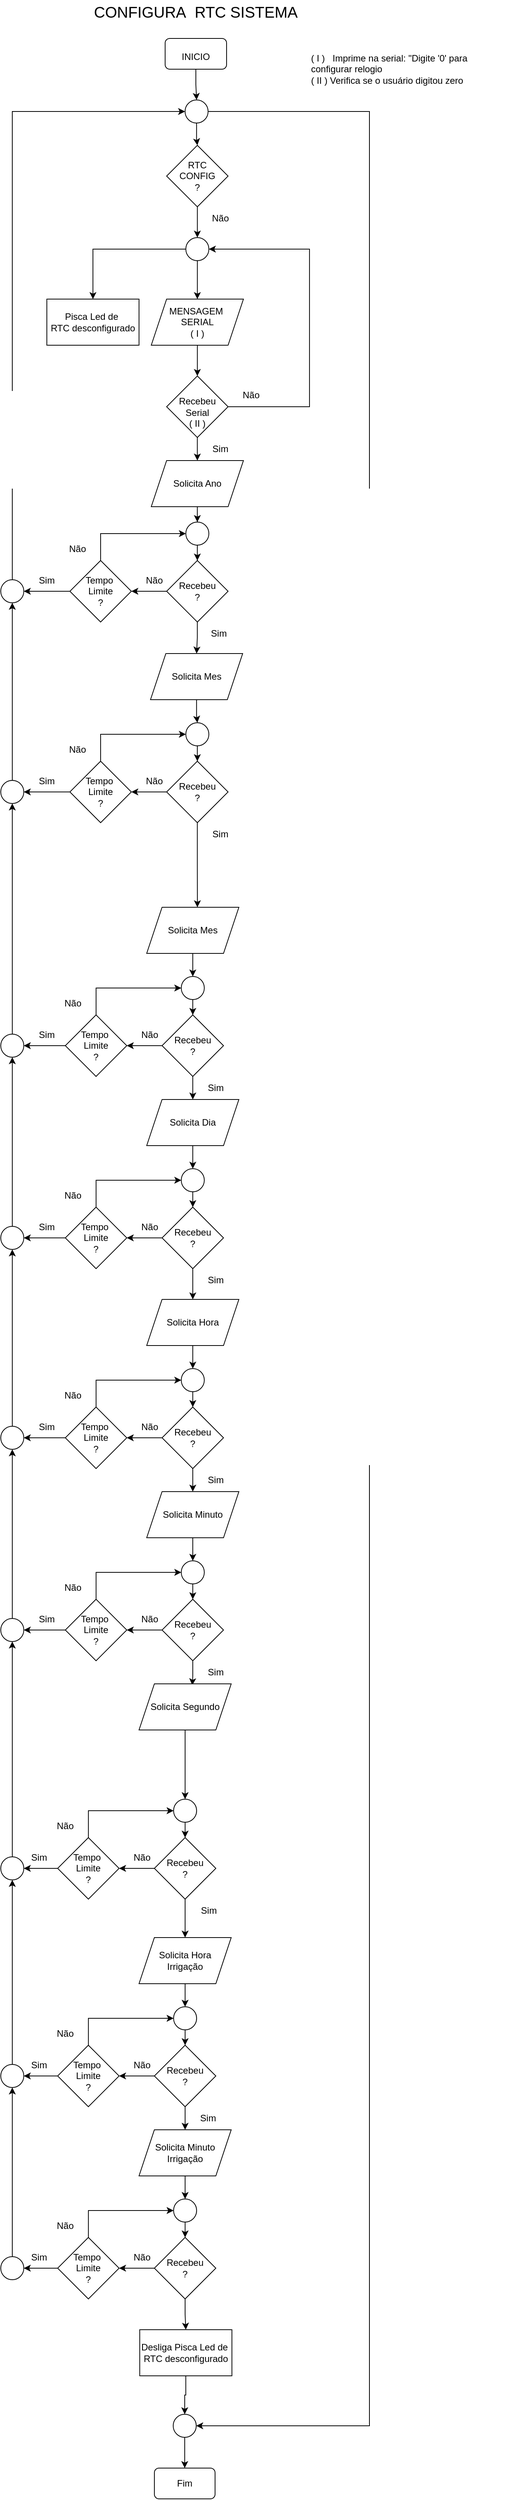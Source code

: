 <mxfile version="19.0.3" type="device"><diagram id="OBCOXWW2X3-fIJMjIaHr" name="Página-1"><mxGraphModel dx="2031" dy="1290" grid="1" gridSize="10" guides="1" tooltips="1" connect="1" arrows="1" fold="1" page="1" pageScale="1" pageWidth="827" pageHeight="1169" math="0" shadow="0"><root><mxCell id="0"/><mxCell id="1" parent="0"/><mxCell id="F-p6PdMD78UjuFBPCqK7-1" value="&lt;font style=&quot;font-size: 20px;&quot;&gt;CONFIGURA&amp;nbsp;&amp;nbsp;RTC SISTEMA&lt;/font&gt;" style="text;html=1;strokeColor=none;fillColor=none;align=center;verticalAlign=middle;whiteSpace=wrap;rounded=0;" vertex="1" parent="1"><mxGeometry x="266" y="30" width="296" height="30" as="geometry"/></mxCell><mxCell id="F-p6PdMD78UjuFBPCqK7-58" style="edgeStyle=orthogonalEdgeStyle;rounded=0;orthogonalLoop=1;jettySize=auto;html=1;entryX=0.5;entryY=0;entryDx=0;entryDy=0;fontSize=12;" edge="1" parent="1" source="F-p6PdMD78UjuFBPCqK7-2" target="F-p6PdMD78UjuFBPCqK7-57"><mxGeometry relative="1" as="geometry"/></mxCell><mxCell id="F-p6PdMD78UjuFBPCqK7-2" value="&lt;font style=&quot;font-size: 12px;&quot;&gt;INICIO&lt;/font&gt;" style="rounded=1;whiteSpace=wrap;html=1;fontSize=20;" vertex="1" parent="1"><mxGeometry x="374" y="80" width="80" height="40" as="geometry"/></mxCell><mxCell id="F-p6PdMD78UjuFBPCqK7-9" style="edgeStyle=orthogonalEdgeStyle;rounded=0;orthogonalLoop=1;jettySize=auto;html=1;entryX=0.5;entryY=0;entryDx=0;entryDy=0;fontSize=12;" edge="1" parent="1" source="F-p6PdMD78UjuFBPCqK7-3" target="F-p6PdMD78UjuFBPCqK7-8"><mxGeometry relative="1" as="geometry"/></mxCell><mxCell id="F-p6PdMD78UjuFBPCqK7-3" value="RTC&lt;br&gt;CONFIG&lt;br&gt;?" style="rhombus;whiteSpace=wrap;html=1;fontSize=12;" vertex="1" parent="1"><mxGeometry x="375.94" y="219" width="80" height="80" as="geometry"/></mxCell><mxCell id="F-p6PdMD78UjuFBPCqK7-13" style="edgeStyle=orthogonalEdgeStyle;rounded=0;orthogonalLoop=1;jettySize=auto;html=1;entryX=0.5;entryY=0;entryDx=0;entryDy=0;fontSize=12;" edge="1" parent="1" source="F-p6PdMD78UjuFBPCqK7-5" target="F-p6PdMD78UjuFBPCqK7-12"><mxGeometry relative="1" as="geometry"/></mxCell><mxCell id="F-p6PdMD78UjuFBPCqK7-5" value="MENSAGEM&amp;nbsp;&lt;br&gt;SERIAL&lt;br&gt;( I )" style="shape=parallelogram;perimeter=parallelogramPerimeter;whiteSpace=wrap;html=1;fixedSize=1;fontSize=12;" vertex="1" parent="1"><mxGeometry x="355.94" y="419" width="120" height="60" as="geometry"/></mxCell><mxCell id="F-p6PdMD78UjuFBPCqK7-7" value="Não" style="text;html=1;strokeColor=none;fillColor=none;align=center;verticalAlign=middle;whiteSpace=wrap;rounded=0;fontSize=12;" vertex="1" parent="1"><mxGeometry x="415.94" y="299" width="60" height="30" as="geometry"/></mxCell><mxCell id="F-p6PdMD78UjuFBPCqK7-10" style="edgeStyle=orthogonalEdgeStyle;rounded=0;orthogonalLoop=1;jettySize=auto;html=1;entryX=0.5;entryY=0;entryDx=0;entryDy=0;fontSize=12;" edge="1" parent="1" source="F-p6PdMD78UjuFBPCqK7-8" target="F-p6PdMD78UjuFBPCqK7-5"><mxGeometry relative="1" as="geometry"/></mxCell><mxCell id="F-p6PdMD78UjuFBPCqK7-214" style="edgeStyle=orthogonalEdgeStyle;rounded=0;orthogonalLoop=1;jettySize=auto;html=1;entryX=0.5;entryY=0;entryDx=0;entryDy=0;fontSize=12;" edge="1" parent="1" source="F-p6PdMD78UjuFBPCqK7-8" target="F-p6PdMD78UjuFBPCqK7-213"><mxGeometry relative="1" as="geometry"/></mxCell><mxCell id="F-p6PdMD78UjuFBPCqK7-8" value="" style="ellipse;whiteSpace=wrap;html=1;aspect=fixed;fontSize=12;" vertex="1" parent="1"><mxGeometry x="400.94" y="339" width="30" height="30" as="geometry"/></mxCell><mxCell id="F-p6PdMD78UjuFBPCqK7-11" value="( I )&amp;nbsp; &amp;nbsp;Imprime na serial: &quot;Digite '0' para configurar relogio&lt;br&gt;( II ) Verifica se o usuário digitou zero" style="text;html=1;strokeColor=none;fillColor=none;align=left;verticalAlign=middle;whiteSpace=wrap;rounded=0;fontSize=12;" vertex="1" parent="1"><mxGeometry x="562" y="80" width="260" height="80" as="geometry"/></mxCell><mxCell id="F-p6PdMD78UjuFBPCqK7-14" style="edgeStyle=orthogonalEdgeStyle;rounded=0;orthogonalLoop=1;jettySize=auto;html=1;entryX=1;entryY=0.5;entryDx=0;entryDy=0;fontSize=12;" edge="1" parent="1" source="F-p6PdMD78UjuFBPCqK7-12" target="F-p6PdMD78UjuFBPCqK7-8"><mxGeometry relative="1" as="geometry"><Array as="points"><mxPoint x="561.94" y="559"/><mxPoint x="561.94" y="354"/></Array></mxGeometry></mxCell><mxCell id="F-p6PdMD78UjuFBPCqK7-23" style="edgeStyle=orthogonalEdgeStyle;rounded=0;orthogonalLoop=1;jettySize=auto;html=1;entryX=0.5;entryY=0;entryDx=0;entryDy=0;fontSize=12;" edge="1" parent="1" source="F-p6PdMD78UjuFBPCqK7-12" target="F-p6PdMD78UjuFBPCqK7-16"><mxGeometry relative="1" as="geometry"/></mxCell><mxCell id="F-p6PdMD78UjuFBPCqK7-12" value="&lt;br&gt;Recebeu&lt;br&gt;Serial&lt;br&gt;( II )" style="rhombus;whiteSpace=wrap;html=1;fontSize=12;" vertex="1" parent="1"><mxGeometry x="375.94" y="519" width="80" height="80" as="geometry"/></mxCell><mxCell id="F-p6PdMD78UjuFBPCqK7-15" value="Não" style="text;html=1;strokeColor=none;fillColor=none;align=center;verticalAlign=middle;whiteSpace=wrap;rounded=0;fontSize=12;" vertex="1" parent="1"><mxGeometry x="455.94" y="529" width="60" height="30" as="geometry"/></mxCell><mxCell id="F-p6PdMD78UjuFBPCqK7-19" style="edgeStyle=orthogonalEdgeStyle;rounded=0;orthogonalLoop=1;jettySize=auto;html=1;entryX=0.5;entryY=0;entryDx=0;entryDy=0;fontSize=12;" edge="1" parent="1" source="F-p6PdMD78UjuFBPCqK7-16" target="F-p6PdMD78UjuFBPCqK7-18"><mxGeometry relative="1" as="geometry"/></mxCell><mxCell id="F-p6PdMD78UjuFBPCqK7-16" value="Solicita Ano" style="shape=parallelogram;perimeter=parallelogramPerimeter;whiteSpace=wrap;html=1;fixedSize=1;fontSize=12;" vertex="1" parent="1"><mxGeometry x="355.94" y="629" width="120" height="60" as="geometry"/></mxCell><mxCell id="F-p6PdMD78UjuFBPCqK7-61" style="edgeStyle=orthogonalEdgeStyle;rounded=0;orthogonalLoop=1;jettySize=auto;html=1;entryX=1;entryY=0.5;entryDx=0;entryDy=0;fontSize=12;" edge="1" parent="1" source="F-p6PdMD78UjuFBPCqK7-17" target="F-p6PdMD78UjuFBPCqK7-53"><mxGeometry relative="1" as="geometry"/></mxCell><mxCell id="F-p6PdMD78UjuFBPCqK7-67" style="edgeStyle=orthogonalEdgeStyle;rounded=0;orthogonalLoop=1;jettySize=auto;html=1;entryX=0.5;entryY=0;entryDx=0;entryDy=0;fontSize=12;" edge="1" parent="1" source="F-p6PdMD78UjuFBPCqK7-17" target="F-p6PdMD78UjuFBPCqK7-66"><mxGeometry relative="1" as="geometry"/></mxCell><mxCell id="F-p6PdMD78UjuFBPCqK7-17" value="Recebeu&lt;br&gt;?" style="rhombus;whiteSpace=wrap;html=1;fontSize=12;" vertex="1" parent="1"><mxGeometry x="375.94" y="759" width="80" height="80" as="geometry"/></mxCell><mxCell id="F-p6PdMD78UjuFBPCqK7-20" style="edgeStyle=orthogonalEdgeStyle;rounded=0;orthogonalLoop=1;jettySize=auto;html=1;entryX=0.5;entryY=0;entryDx=0;entryDy=0;fontSize=12;" edge="1" parent="1" source="F-p6PdMD78UjuFBPCqK7-18" target="F-p6PdMD78UjuFBPCqK7-17"><mxGeometry relative="1" as="geometry"/></mxCell><mxCell id="F-p6PdMD78UjuFBPCqK7-18" value="" style="ellipse;whiteSpace=wrap;html=1;aspect=fixed;fontSize=12;" vertex="1" parent="1"><mxGeometry x="400.94" y="709" width="30" height="30" as="geometry"/></mxCell><mxCell id="F-p6PdMD78UjuFBPCqK7-24" value="Sim" style="text;html=1;strokeColor=none;fillColor=none;align=center;verticalAlign=middle;whiteSpace=wrap;rounded=0;fontSize=12;" vertex="1" parent="1"><mxGeometry x="415.94" y="599" width="60" height="30" as="geometry"/></mxCell><mxCell id="F-p6PdMD78UjuFBPCqK7-64" style="edgeStyle=orthogonalEdgeStyle;rounded=0;orthogonalLoop=1;jettySize=auto;html=1;entryX=0;entryY=0.5;entryDx=0;entryDy=0;fontSize=12;" edge="1" parent="1" source="F-p6PdMD78UjuFBPCqK7-53" target="F-p6PdMD78UjuFBPCqK7-18"><mxGeometry relative="1" as="geometry"><Array as="points"><mxPoint x="290" y="724"/></Array></mxGeometry></mxCell><mxCell id="F-p6PdMD78UjuFBPCqK7-81" style="edgeStyle=orthogonalEdgeStyle;rounded=0;orthogonalLoop=1;jettySize=auto;html=1;entryX=1;entryY=0.5;entryDx=0;entryDy=0;fontSize=12;" edge="1" parent="1" source="F-p6PdMD78UjuFBPCqK7-53" target="F-p6PdMD78UjuFBPCqK7-79"><mxGeometry relative="1" as="geometry"/></mxCell><mxCell id="F-p6PdMD78UjuFBPCqK7-53" value="Tempo&amp;nbsp;&lt;br&gt;Limite&lt;br&gt;?" style="rhombus;whiteSpace=wrap;html=1;fontSize=12;" vertex="1" parent="1"><mxGeometry x="250" y="759" width="80" height="80" as="geometry"/></mxCell><mxCell id="F-p6PdMD78UjuFBPCqK7-55" value="Não" style="text;html=1;strokeColor=none;fillColor=none;align=center;verticalAlign=middle;whiteSpace=wrap;rounded=0;fontSize=12;" vertex="1" parent="1"><mxGeometry x="330" y="770" width="60" height="30" as="geometry"/></mxCell><mxCell id="F-p6PdMD78UjuFBPCqK7-59" style="edgeStyle=orthogonalEdgeStyle;rounded=0;orthogonalLoop=1;jettySize=auto;html=1;entryX=0.5;entryY=0;entryDx=0;entryDy=0;fontSize=12;" edge="1" parent="1" source="F-p6PdMD78UjuFBPCqK7-57" target="F-p6PdMD78UjuFBPCqK7-3"><mxGeometry relative="1" as="geometry"/></mxCell><mxCell id="F-p6PdMD78UjuFBPCqK7-212" style="edgeStyle=orthogonalEdgeStyle;rounded=0;orthogonalLoop=1;jettySize=auto;html=1;entryX=1;entryY=0.5;entryDx=0;entryDy=0;fontSize=12;" edge="1" parent="1" source="F-p6PdMD78UjuFBPCqK7-57" target="F-p6PdMD78UjuFBPCqK7-207"><mxGeometry relative="1" as="geometry"><Array as="points"><mxPoint x="640" y="175"/><mxPoint x="640" y="3185"/></Array></mxGeometry></mxCell><mxCell id="F-p6PdMD78UjuFBPCqK7-57" value="" style="ellipse;whiteSpace=wrap;html=1;aspect=fixed;fontSize=12;" vertex="1" parent="1"><mxGeometry x="399.94" y="160" width="30" height="30" as="geometry"/></mxCell><mxCell id="F-p6PdMD78UjuFBPCqK7-63" value="Sim" style="text;html=1;strokeColor=none;fillColor=none;align=center;verticalAlign=middle;whiteSpace=wrap;rounded=0;fontSize=12;" vertex="1" parent="1"><mxGeometry x="190" y="770" width="60" height="30" as="geometry"/></mxCell><mxCell id="F-p6PdMD78UjuFBPCqK7-65" value="Não" style="text;html=1;strokeColor=none;fillColor=none;align=center;verticalAlign=middle;whiteSpace=wrap;rounded=0;fontSize=12;" vertex="1" parent="1"><mxGeometry x="230" y="729" width="60" height="30" as="geometry"/></mxCell><mxCell id="F-p6PdMD78UjuFBPCqK7-77" style="edgeStyle=orthogonalEdgeStyle;rounded=0;orthogonalLoop=1;jettySize=auto;html=1;entryX=0.5;entryY=0;entryDx=0;entryDy=0;fontSize=12;" edge="1" parent="1" source="F-p6PdMD78UjuFBPCqK7-66" target="F-p6PdMD78UjuFBPCqK7-71"><mxGeometry relative="1" as="geometry"/></mxCell><mxCell id="F-p6PdMD78UjuFBPCqK7-66" value="Solicita Mes" style="shape=parallelogram;perimeter=parallelogramPerimeter;whiteSpace=wrap;html=1;fixedSize=1;fontSize=12;" vertex="1" parent="1"><mxGeometry x="354.94" y="880" width="120" height="60" as="geometry"/></mxCell><mxCell id="F-p6PdMD78UjuFBPCqK7-68" style="edgeStyle=orthogonalEdgeStyle;rounded=0;orthogonalLoop=1;jettySize=auto;html=1;entryX=1;entryY=0.5;entryDx=0;entryDy=0;fontSize=12;" edge="1" parent="1" source="F-p6PdMD78UjuFBPCqK7-69" target="F-p6PdMD78UjuFBPCqK7-73"><mxGeometry relative="1" as="geometry"/></mxCell><mxCell id="F-p6PdMD78UjuFBPCqK7-89" style="edgeStyle=orthogonalEdgeStyle;rounded=0;orthogonalLoop=1;jettySize=auto;html=1;entryX=0.55;entryY=0;entryDx=0;entryDy=0;entryPerimeter=0;fontSize=12;" edge="1" parent="1" source="F-p6PdMD78UjuFBPCqK7-69" target="F-p6PdMD78UjuFBPCqK7-88"><mxGeometry relative="1" as="geometry"/></mxCell><mxCell id="F-p6PdMD78UjuFBPCqK7-69" value="Recebeu&lt;br&gt;?" style="rhombus;whiteSpace=wrap;html=1;fontSize=12;" vertex="1" parent="1"><mxGeometry x="375.94" y="1020" width="80" height="80" as="geometry"/></mxCell><mxCell id="F-p6PdMD78UjuFBPCqK7-70" style="edgeStyle=orthogonalEdgeStyle;rounded=0;orthogonalLoop=1;jettySize=auto;html=1;entryX=0.5;entryY=0;entryDx=0;entryDy=0;fontSize=12;" edge="1" parent="1" source="F-p6PdMD78UjuFBPCqK7-71" target="F-p6PdMD78UjuFBPCqK7-69"><mxGeometry relative="1" as="geometry"/></mxCell><mxCell id="F-p6PdMD78UjuFBPCqK7-71" value="" style="ellipse;whiteSpace=wrap;html=1;aspect=fixed;fontSize=12;" vertex="1" parent="1"><mxGeometry x="400.94" y="970" width="30" height="30" as="geometry"/></mxCell><mxCell id="F-p6PdMD78UjuFBPCqK7-72" style="edgeStyle=orthogonalEdgeStyle;rounded=0;orthogonalLoop=1;jettySize=auto;html=1;entryX=0;entryY=0.5;entryDx=0;entryDy=0;fontSize=12;" edge="1" parent="1" source="F-p6PdMD78UjuFBPCqK7-73" target="F-p6PdMD78UjuFBPCqK7-71"><mxGeometry relative="1" as="geometry"><Array as="points"><mxPoint x="290" y="985"/></Array></mxGeometry></mxCell><mxCell id="F-p6PdMD78UjuFBPCqK7-104" style="edgeStyle=orthogonalEdgeStyle;rounded=0;orthogonalLoop=1;jettySize=auto;html=1;entryX=1;entryY=0.5;entryDx=0;entryDy=0;fontSize=12;" edge="1" parent="1" source="F-p6PdMD78UjuFBPCqK7-73" target="F-p6PdMD78UjuFBPCqK7-102"><mxGeometry relative="1" as="geometry"/></mxCell><mxCell id="F-p6PdMD78UjuFBPCqK7-73" value="Tempo&amp;nbsp;&lt;br&gt;Limite&lt;br&gt;?" style="rhombus;whiteSpace=wrap;html=1;fontSize=12;" vertex="1" parent="1"><mxGeometry x="250" y="1020" width="80" height="80" as="geometry"/></mxCell><mxCell id="F-p6PdMD78UjuFBPCqK7-74" value="Não" style="text;html=1;strokeColor=none;fillColor=none;align=center;verticalAlign=middle;whiteSpace=wrap;rounded=0;fontSize=12;" vertex="1" parent="1"><mxGeometry x="330" y="1031" width="60" height="30" as="geometry"/></mxCell><mxCell id="F-p6PdMD78UjuFBPCqK7-75" value="Sim" style="text;html=1;strokeColor=none;fillColor=none;align=center;verticalAlign=middle;whiteSpace=wrap;rounded=0;fontSize=12;" vertex="1" parent="1"><mxGeometry x="190" y="1031" width="60" height="30" as="geometry"/></mxCell><mxCell id="F-p6PdMD78UjuFBPCqK7-76" value="Não" style="text;html=1;strokeColor=none;fillColor=none;align=center;verticalAlign=middle;whiteSpace=wrap;rounded=0;fontSize=12;" vertex="1" parent="1"><mxGeometry x="230" y="990" width="60" height="30" as="geometry"/></mxCell><mxCell id="F-p6PdMD78UjuFBPCqK7-78" value="Sim" style="text;html=1;strokeColor=none;fillColor=none;align=center;verticalAlign=middle;whiteSpace=wrap;rounded=0;fontSize=12;" vertex="1" parent="1"><mxGeometry x="414" y="839" width="60" height="30" as="geometry"/></mxCell><mxCell id="F-p6PdMD78UjuFBPCqK7-84" style="edgeStyle=orthogonalEdgeStyle;rounded=0;orthogonalLoop=1;jettySize=auto;html=1;entryX=0;entryY=0.5;entryDx=0;entryDy=0;fontSize=12;" edge="1" parent="1" source="F-p6PdMD78UjuFBPCqK7-79" target="F-p6PdMD78UjuFBPCqK7-57"><mxGeometry relative="1" as="geometry"><Array as="points"><mxPoint x="175" y="175"/></Array></mxGeometry></mxCell><mxCell id="F-p6PdMD78UjuFBPCqK7-79" value="" style="ellipse;whiteSpace=wrap;html=1;aspect=fixed;fontSize=12;" vertex="1" parent="1"><mxGeometry x="160" y="784" width="30" height="30" as="geometry"/></mxCell><mxCell id="F-p6PdMD78UjuFBPCqK7-101" style="edgeStyle=orthogonalEdgeStyle;rounded=0;orthogonalLoop=1;jettySize=auto;html=1;entryX=0.5;entryY=0;entryDx=0;entryDy=0;fontSize=12;" edge="1" parent="1" source="F-p6PdMD78UjuFBPCqK7-88" target="F-p6PdMD78UjuFBPCqK7-94"><mxGeometry relative="1" as="geometry"/></mxCell><mxCell id="F-p6PdMD78UjuFBPCqK7-88" value="Solicita Mes" style="shape=parallelogram;perimeter=parallelogramPerimeter;whiteSpace=wrap;html=1;fixedSize=1;fontSize=12;" vertex="1" parent="1"><mxGeometry x="350" y="1210" width="120" height="60" as="geometry"/></mxCell><mxCell id="F-p6PdMD78UjuFBPCqK7-90" value="Sim" style="text;html=1;strokeColor=none;fillColor=none;align=center;verticalAlign=middle;whiteSpace=wrap;rounded=0;fontSize=12;" vertex="1" parent="1"><mxGeometry x="415.94" y="1100" width="60" height="30" as="geometry"/></mxCell><mxCell id="F-p6PdMD78UjuFBPCqK7-91" style="edgeStyle=orthogonalEdgeStyle;rounded=0;orthogonalLoop=1;jettySize=auto;html=1;entryX=1;entryY=0.5;entryDx=0;entryDy=0;fontSize=12;" edge="1" parent="1" source="F-p6PdMD78UjuFBPCqK7-92" target="F-p6PdMD78UjuFBPCqK7-96"><mxGeometry relative="1" as="geometry"/></mxCell><mxCell id="F-p6PdMD78UjuFBPCqK7-123" style="edgeStyle=orthogonalEdgeStyle;rounded=0;orthogonalLoop=1;jettySize=auto;html=1;entryX=0.5;entryY=0;entryDx=0;entryDy=0;fontSize=12;" edge="1" parent="1" source="F-p6PdMD78UjuFBPCqK7-92" target="F-p6PdMD78UjuFBPCqK7-109"><mxGeometry relative="1" as="geometry"/></mxCell><mxCell id="F-p6PdMD78UjuFBPCqK7-92" value="Recebeu&lt;br&gt;?" style="rhombus;whiteSpace=wrap;html=1;fontSize=12;" vertex="1" parent="1"><mxGeometry x="370" y="1350" width="80" height="80" as="geometry"/></mxCell><mxCell id="F-p6PdMD78UjuFBPCqK7-93" style="edgeStyle=orthogonalEdgeStyle;rounded=0;orthogonalLoop=1;jettySize=auto;html=1;entryX=0.5;entryY=0;entryDx=0;entryDy=0;fontSize=12;" edge="1" parent="1" source="F-p6PdMD78UjuFBPCqK7-94" target="F-p6PdMD78UjuFBPCqK7-92"><mxGeometry relative="1" as="geometry"/></mxCell><mxCell id="F-p6PdMD78UjuFBPCqK7-94" value="" style="ellipse;whiteSpace=wrap;html=1;aspect=fixed;fontSize=12;" vertex="1" parent="1"><mxGeometry x="395" y="1300" width="30" height="30" as="geometry"/></mxCell><mxCell id="F-p6PdMD78UjuFBPCqK7-95" style="edgeStyle=orthogonalEdgeStyle;rounded=0;orthogonalLoop=1;jettySize=auto;html=1;entryX=0;entryY=0.5;entryDx=0;entryDy=0;fontSize=12;" edge="1" parent="1" source="F-p6PdMD78UjuFBPCqK7-96" target="F-p6PdMD78UjuFBPCqK7-94"><mxGeometry relative="1" as="geometry"><Array as="points"><mxPoint x="284.06" y="1315"/></Array></mxGeometry></mxCell><mxCell id="F-p6PdMD78UjuFBPCqK7-106" style="edgeStyle=orthogonalEdgeStyle;rounded=0;orthogonalLoop=1;jettySize=auto;html=1;entryX=1;entryY=0.5;entryDx=0;entryDy=0;fontSize=12;" edge="1" parent="1" source="F-p6PdMD78UjuFBPCqK7-96" target="F-p6PdMD78UjuFBPCqK7-105"><mxGeometry relative="1" as="geometry"/></mxCell><mxCell id="F-p6PdMD78UjuFBPCqK7-96" value="Tempo&amp;nbsp;&lt;br&gt;Limite&lt;br&gt;?" style="rhombus;whiteSpace=wrap;html=1;fontSize=12;" vertex="1" parent="1"><mxGeometry x="244.06" y="1350" width="80" height="80" as="geometry"/></mxCell><mxCell id="F-p6PdMD78UjuFBPCqK7-97" value="Não" style="text;html=1;strokeColor=none;fillColor=none;align=center;verticalAlign=middle;whiteSpace=wrap;rounded=0;fontSize=12;" vertex="1" parent="1"><mxGeometry x="324.06" y="1361" width="60" height="30" as="geometry"/></mxCell><mxCell id="F-p6PdMD78UjuFBPCqK7-98" value="Sim" style="text;html=1;strokeColor=none;fillColor=none;align=center;verticalAlign=middle;whiteSpace=wrap;rounded=0;fontSize=12;" vertex="1" parent="1"><mxGeometry x="190" y="1361" width="60" height="30" as="geometry"/></mxCell><mxCell id="F-p6PdMD78UjuFBPCqK7-99" value="Não" style="text;html=1;strokeColor=none;fillColor=none;align=center;verticalAlign=middle;whiteSpace=wrap;rounded=0;fontSize=12;" vertex="1" parent="1"><mxGeometry x="224.06" y="1320" width="60" height="30" as="geometry"/></mxCell><mxCell id="F-p6PdMD78UjuFBPCqK7-100" value="Sim" style="text;html=1;strokeColor=none;fillColor=none;align=center;verticalAlign=middle;whiteSpace=wrap;rounded=0;fontSize=12;" vertex="1" parent="1"><mxGeometry x="410" y="1430" width="60" height="30" as="geometry"/></mxCell><mxCell id="F-p6PdMD78UjuFBPCqK7-103" style="edgeStyle=orthogonalEdgeStyle;rounded=0;orthogonalLoop=1;jettySize=auto;html=1;entryX=0.5;entryY=1;entryDx=0;entryDy=0;fontSize=12;" edge="1" parent="1" source="F-p6PdMD78UjuFBPCqK7-102" target="F-p6PdMD78UjuFBPCqK7-79"><mxGeometry relative="1" as="geometry"/></mxCell><mxCell id="F-p6PdMD78UjuFBPCqK7-102" value="" style="ellipse;whiteSpace=wrap;html=1;aspect=fixed;fontSize=12;" vertex="1" parent="1"><mxGeometry x="160" y="1045" width="30" height="30" as="geometry"/></mxCell><mxCell id="F-p6PdMD78UjuFBPCqK7-107" style="edgeStyle=orthogonalEdgeStyle;rounded=0;orthogonalLoop=1;jettySize=auto;html=1;entryX=0.5;entryY=1;entryDx=0;entryDy=0;fontSize=12;" edge="1" parent="1" source="F-p6PdMD78UjuFBPCqK7-105" target="F-p6PdMD78UjuFBPCqK7-102"><mxGeometry relative="1" as="geometry"/></mxCell><mxCell id="F-p6PdMD78UjuFBPCqK7-105" value="" style="ellipse;whiteSpace=wrap;html=1;aspect=fixed;fontSize=12;" vertex="1" parent="1"><mxGeometry x="160" y="1375" width="30" height="30" as="geometry"/></mxCell><mxCell id="F-p6PdMD78UjuFBPCqK7-108" style="edgeStyle=orthogonalEdgeStyle;rounded=0;orthogonalLoop=1;jettySize=auto;html=1;entryX=0.5;entryY=0;entryDx=0;entryDy=0;fontSize=12;" edge="1" parent="1" source="F-p6PdMD78UjuFBPCqK7-109" target="F-p6PdMD78UjuFBPCqK7-113"><mxGeometry relative="1" as="geometry"/></mxCell><mxCell id="F-p6PdMD78UjuFBPCqK7-109" value="Solicita Dia" style="shape=parallelogram;perimeter=parallelogramPerimeter;whiteSpace=wrap;html=1;fixedSize=1;fontSize=12;" vertex="1" parent="1"><mxGeometry x="350" y="1460" width="120" height="60" as="geometry"/></mxCell><mxCell id="F-p6PdMD78UjuFBPCqK7-110" style="edgeStyle=orthogonalEdgeStyle;rounded=0;orthogonalLoop=1;jettySize=auto;html=1;entryX=1;entryY=0.5;entryDx=0;entryDy=0;fontSize=12;" edge="1" parent="1" source="F-p6PdMD78UjuFBPCqK7-111" target="F-p6PdMD78UjuFBPCqK7-116"><mxGeometry relative="1" as="geometry"/></mxCell><mxCell id="F-p6PdMD78UjuFBPCqK7-139" style="edgeStyle=orthogonalEdgeStyle;rounded=0;orthogonalLoop=1;jettySize=auto;html=1;entryX=0.5;entryY=0;entryDx=0;entryDy=0;fontSize=12;" edge="1" parent="1" source="F-p6PdMD78UjuFBPCqK7-111" target="F-p6PdMD78UjuFBPCqK7-126"><mxGeometry relative="1" as="geometry"/></mxCell><mxCell id="F-p6PdMD78UjuFBPCqK7-111" value="Recebeu&lt;br&gt;?" style="rhombus;whiteSpace=wrap;html=1;fontSize=12;" vertex="1" parent="1"><mxGeometry x="370" y="1600" width="80" height="80" as="geometry"/></mxCell><mxCell id="F-p6PdMD78UjuFBPCqK7-112" style="edgeStyle=orthogonalEdgeStyle;rounded=0;orthogonalLoop=1;jettySize=auto;html=1;entryX=0.5;entryY=0;entryDx=0;entryDy=0;fontSize=12;" edge="1" parent="1" source="F-p6PdMD78UjuFBPCqK7-113" target="F-p6PdMD78UjuFBPCqK7-111"><mxGeometry relative="1" as="geometry"/></mxCell><mxCell id="F-p6PdMD78UjuFBPCqK7-113" value="" style="ellipse;whiteSpace=wrap;html=1;aspect=fixed;fontSize=12;" vertex="1" parent="1"><mxGeometry x="395" y="1550" width="30" height="30" as="geometry"/></mxCell><mxCell id="F-p6PdMD78UjuFBPCqK7-114" style="edgeStyle=orthogonalEdgeStyle;rounded=0;orthogonalLoop=1;jettySize=auto;html=1;entryX=0;entryY=0.5;entryDx=0;entryDy=0;fontSize=12;" edge="1" parent="1" source="F-p6PdMD78UjuFBPCqK7-116" target="F-p6PdMD78UjuFBPCqK7-113"><mxGeometry relative="1" as="geometry"><Array as="points"><mxPoint x="284.06" y="1565"/></Array></mxGeometry></mxCell><mxCell id="F-p6PdMD78UjuFBPCqK7-115" style="edgeStyle=orthogonalEdgeStyle;rounded=0;orthogonalLoop=1;jettySize=auto;html=1;entryX=1;entryY=0.5;entryDx=0;entryDy=0;fontSize=12;" edge="1" parent="1" source="F-p6PdMD78UjuFBPCqK7-116" target="F-p6PdMD78UjuFBPCqK7-121"><mxGeometry relative="1" as="geometry"/></mxCell><mxCell id="F-p6PdMD78UjuFBPCqK7-116" value="Tempo&amp;nbsp;&lt;br&gt;Limite&lt;br&gt;?" style="rhombus;whiteSpace=wrap;html=1;fontSize=12;" vertex="1" parent="1"><mxGeometry x="244.06" y="1600" width="80" height="80" as="geometry"/></mxCell><mxCell id="F-p6PdMD78UjuFBPCqK7-117" value="Não" style="text;html=1;strokeColor=none;fillColor=none;align=center;verticalAlign=middle;whiteSpace=wrap;rounded=0;fontSize=12;" vertex="1" parent="1"><mxGeometry x="324.06" y="1611" width="60" height="30" as="geometry"/></mxCell><mxCell id="F-p6PdMD78UjuFBPCqK7-118" value="Sim" style="text;html=1;strokeColor=none;fillColor=none;align=center;verticalAlign=middle;whiteSpace=wrap;rounded=0;fontSize=12;" vertex="1" parent="1"><mxGeometry x="190" y="1611" width="60" height="30" as="geometry"/></mxCell><mxCell id="F-p6PdMD78UjuFBPCqK7-119" value="Não" style="text;html=1;strokeColor=none;fillColor=none;align=center;verticalAlign=middle;whiteSpace=wrap;rounded=0;fontSize=12;" vertex="1" parent="1"><mxGeometry x="224.06" y="1570" width="60" height="30" as="geometry"/></mxCell><mxCell id="F-p6PdMD78UjuFBPCqK7-120" value="Sim" style="text;html=1;strokeColor=none;fillColor=none;align=center;verticalAlign=middle;whiteSpace=wrap;rounded=0;fontSize=12;" vertex="1" parent="1"><mxGeometry x="410" y="1680" width="60" height="30" as="geometry"/></mxCell><mxCell id="F-p6PdMD78UjuFBPCqK7-124" style="edgeStyle=orthogonalEdgeStyle;rounded=0;orthogonalLoop=1;jettySize=auto;html=1;fontSize=12;" edge="1" parent="1" source="F-p6PdMD78UjuFBPCqK7-121" target="F-p6PdMD78UjuFBPCqK7-105"><mxGeometry relative="1" as="geometry"/></mxCell><mxCell id="F-p6PdMD78UjuFBPCqK7-121" value="" style="ellipse;whiteSpace=wrap;html=1;aspect=fixed;fontSize=12;" vertex="1" parent="1"><mxGeometry x="160" y="1625" width="30" height="30" as="geometry"/></mxCell><mxCell id="F-p6PdMD78UjuFBPCqK7-125" style="edgeStyle=orthogonalEdgeStyle;rounded=0;orthogonalLoop=1;jettySize=auto;html=1;entryX=0.5;entryY=0;entryDx=0;entryDy=0;fontSize=12;" edge="1" parent="1" source="F-p6PdMD78UjuFBPCqK7-126" target="F-p6PdMD78UjuFBPCqK7-130"><mxGeometry relative="1" as="geometry"/></mxCell><mxCell id="F-p6PdMD78UjuFBPCqK7-126" value="Solicita Hora" style="shape=parallelogram;perimeter=parallelogramPerimeter;whiteSpace=wrap;html=1;fixedSize=1;fontSize=12;" vertex="1" parent="1"><mxGeometry x="350" y="1720" width="120" height="60" as="geometry"/></mxCell><mxCell id="F-p6PdMD78UjuFBPCqK7-127" style="edgeStyle=orthogonalEdgeStyle;rounded=0;orthogonalLoop=1;jettySize=auto;html=1;entryX=1;entryY=0.5;entryDx=0;entryDy=0;fontSize=12;" edge="1" parent="1" source="F-p6PdMD78UjuFBPCqK7-128" target="F-p6PdMD78UjuFBPCqK7-133"><mxGeometry relative="1" as="geometry"/></mxCell><mxCell id="F-p6PdMD78UjuFBPCqK7-156" style="edgeStyle=orthogonalEdgeStyle;rounded=0;orthogonalLoop=1;jettySize=auto;html=1;entryX=0.5;entryY=0;entryDx=0;entryDy=0;fontSize=12;" edge="1" parent="1" source="F-p6PdMD78UjuFBPCqK7-128" target="F-p6PdMD78UjuFBPCqK7-142"><mxGeometry relative="1" as="geometry"/></mxCell><mxCell id="F-p6PdMD78UjuFBPCqK7-128" value="Recebeu&lt;br&gt;?" style="rhombus;whiteSpace=wrap;html=1;fontSize=12;" vertex="1" parent="1"><mxGeometry x="370" y="1860" width="80" height="80" as="geometry"/></mxCell><mxCell id="F-p6PdMD78UjuFBPCqK7-129" style="edgeStyle=orthogonalEdgeStyle;rounded=0;orthogonalLoop=1;jettySize=auto;html=1;entryX=0.5;entryY=0;entryDx=0;entryDy=0;fontSize=12;" edge="1" parent="1" source="F-p6PdMD78UjuFBPCqK7-130" target="F-p6PdMD78UjuFBPCqK7-128"><mxGeometry relative="1" as="geometry"/></mxCell><mxCell id="F-p6PdMD78UjuFBPCqK7-130" value="" style="ellipse;whiteSpace=wrap;html=1;aspect=fixed;fontSize=12;" vertex="1" parent="1"><mxGeometry x="395" y="1810" width="30" height="30" as="geometry"/></mxCell><mxCell id="F-p6PdMD78UjuFBPCqK7-131" style="edgeStyle=orthogonalEdgeStyle;rounded=0;orthogonalLoop=1;jettySize=auto;html=1;entryX=0;entryY=0.5;entryDx=0;entryDy=0;fontSize=12;" edge="1" parent="1" source="F-p6PdMD78UjuFBPCqK7-133" target="F-p6PdMD78UjuFBPCqK7-130"><mxGeometry relative="1" as="geometry"><Array as="points"><mxPoint x="284.06" y="1825"/></Array></mxGeometry></mxCell><mxCell id="F-p6PdMD78UjuFBPCqK7-132" style="edgeStyle=orthogonalEdgeStyle;rounded=0;orthogonalLoop=1;jettySize=auto;html=1;entryX=1;entryY=0.5;entryDx=0;entryDy=0;fontSize=12;" edge="1" parent="1" source="F-p6PdMD78UjuFBPCqK7-133" target="F-p6PdMD78UjuFBPCqK7-138"><mxGeometry relative="1" as="geometry"/></mxCell><mxCell id="F-p6PdMD78UjuFBPCqK7-133" value="Tempo&amp;nbsp;&lt;br&gt;Limite&lt;br&gt;?" style="rhombus;whiteSpace=wrap;html=1;fontSize=12;" vertex="1" parent="1"><mxGeometry x="244.06" y="1860" width="80" height="80" as="geometry"/></mxCell><mxCell id="F-p6PdMD78UjuFBPCqK7-134" value="Não" style="text;html=1;strokeColor=none;fillColor=none;align=center;verticalAlign=middle;whiteSpace=wrap;rounded=0;fontSize=12;" vertex="1" parent="1"><mxGeometry x="324.06" y="1871" width="60" height="30" as="geometry"/></mxCell><mxCell id="F-p6PdMD78UjuFBPCqK7-135" value="Sim" style="text;html=1;strokeColor=none;fillColor=none;align=center;verticalAlign=middle;whiteSpace=wrap;rounded=0;fontSize=12;" vertex="1" parent="1"><mxGeometry x="190" y="1871" width="60" height="30" as="geometry"/></mxCell><mxCell id="F-p6PdMD78UjuFBPCqK7-136" value="Não" style="text;html=1;strokeColor=none;fillColor=none;align=center;verticalAlign=middle;whiteSpace=wrap;rounded=0;fontSize=12;" vertex="1" parent="1"><mxGeometry x="224.06" y="1830" width="60" height="30" as="geometry"/></mxCell><mxCell id="F-p6PdMD78UjuFBPCqK7-137" value="Sim" style="text;html=1;strokeColor=none;fillColor=none;align=center;verticalAlign=middle;whiteSpace=wrap;rounded=0;fontSize=12;" vertex="1" parent="1"><mxGeometry x="410.0" y="1940" width="60" height="30" as="geometry"/></mxCell><mxCell id="F-p6PdMD78UjuFBPCqK7-140" style="edgeStyle=orthogonalEdgeStyle;rounded=0;orthogonalLoop=1;jettySize=auto;html=1;entryX=0.5;entryY=1;entryDx=0;entryDy=0;fontSize=12;" edge="1" parent="1" source="F-p6PdMD78UjuFBPCqK7-138" target="F-p6PdMD78UjuFBPCqK7-121"><mxGeometry relative="1" as="geometry"/></mxCell><mxCell id="F-p6PdMD78UjuFBPCqK7-138" value="" style="ellipse;whiteSpace=wrap;html=1;aspect=fixed;fontSize=12;" vertex="1" parent="1"><mxGeometry x="160" y="1885" width="30" height="30" as="geometry"/></mxCell><mxCell id="F-p6PdMD78UjuFBPCqK7-141" style="edgeStyle=orthogonalEdgeStyle;rounded=0;orthogonalLoop=1;jettySize=auto;html=1;entryX=0.5;entryY=0;entryDx=0;entryDy=0;fontSize=12;" edge="1" parent="1" source="F-p6PdMD78UjuFBPCqK7-142" target="F-p6PdMD78UjuFBPCqK7-146"><mxGeometry relative="1" as="geometry"/></mxCell><mxCell id="F-p6PdMD78UjuFBPCqK7-142" value="Solicita Minuto" style="shape=parallelogram;perimeter=parallelogramPerimeter;whiteSpace=wrap;html=1;fixedSize=1;fontSize=12;" vertex="1" parent="1"><mxGeometry x="350" y="1970" width="120" height="60" as="geometry"/></mxCell><mxCell id="F-p6PdMD78UjuFBPCqK7-143" style="edgeStyle=orthogonalEdgeStyle;rounded=0;orthogonalLoop=1;jettySize=auto;html=1;entryX=1;entryY=0.5;entryDx=0;entryDy=0;fontSize=12;" edge="1" parent="1" source="F-p6PdMD78UjuFBPCqK7-144" target="F-p6PdMD78UjuFBPCqK7-149"><mxGeometry relative="1" as="geometry"/></mxCell><mxCell id="F-p6PdMD78UjuFBPCqK7-174" style="edgeStyle=orthogonalEdgeStyle;rounded=0;orthogonalLoop=1;jettySize=auto;html=1;entryX=0.578;entryY=0.03;entryDx=0;entryDy=0;entryPerimeter=0;fontSize=12;" edge="1" parent="1" source="F-p6PdMD78UjuFBPCqK7-144" target="F-p6PdMD78UjuFBPCqK7-159"><mxGeometry relative="1" as="geometry"/></mxCell><mxCell id="F-p6PdMD78UjuFBPCqK7-144" value="Recebeu&lt;br&gt;?" style="rhombus;whiteSpace=wrap;html=1;fontSize=12;" vertex="1" parent="1"><mxGeometry x="370" y="2110" width="80" height="80" as="geometry"/></mxCell><mxCell id="F-p6PdMD78UjuFBPCqK7-145" style="edgeStyle=orthogonalEdgeStyle;rounded=0;orthogonalLoop=1;jettySize=auto;html=1;entryX=0.5;entryY=0;entryDx=0;entryDy=0;fontSize=12;" edge="1" parent="1" source="F-p6PdMD78UjuFBPCqK7-146" target="F-p6PdMD78UjuFBPCqK7-144"><mxGeometry relative="1" as="geometry"/></mxCell><mxCell id="F-p6PdMD78UjuFBPCqK7-146" value="" style="ellipse;whiteSpace=wrap;html=1;aspect=fixed;fontSize=12;" vertex="1" parent="1"><mxGeometry x="395" y="2060" width="30" height="30" as="geometry"/></mxCell><mxCell id="F-p6PdMD78UjuFBPCqK7-147" style="edgeStyle=orthogonalEdgeStyle;rounded=0;orthogonalLoop=1;jettySize=auto;html=1;entryX=0;entryY=0.5;entryDx=0;entryDy=0;fontSize=12;" edge="1" parent="1" source="F-p6PdMD78UjuFBPCqK7-149" target="F-p6PdMD78UjuFBPCqK7-146"><mxGeometry relative="1" as="geometry"><Array as="points"><mxPoint x="284.06" y="2075"/></Array></mxGeometry></mxCell><mxCell id="F-p6PdMD78UjuFBPCqK7-148" style="edgeStyle=orthogonalEdgeStyle;rounded=0;orthogonalLoop=1;jettySize=auto;html=1;entryX=1;entryY=0.5;entryDx=0;entryDy=0;fontSize=12;" edge="1" parent="1" source="F-p6PdMD78UjuFBPCqK7-149" target="F-p6PdMD78UjuFBPCqK7-154"><mxGeometry relative="1" as="geometry"/></mxCell><mxCell id="F-p6PdMD78UjuFBPCqK7-149" value="Tempo&amp;nbsp;&lt;br&gt;Limite&lt;br&gt;?" style="rhombus;whiteSpace=wrap;html=1;fontSize=12;" vertex="1" parent="1"><mxGeometry x="244.06" y="2110" width="80" height="80" as="geometry"/></mxCell><mxCell id="F-p6PdMD78UjuFBPCqK7-150" value="Não" style="text;html=1;strokeColor=none;fillColor=none;align=center;verticalAlign=middle;whiteSpace=wrap;rounded=0;fontSize=12;" vertex="1" parent="1"><mxGeometry x="324.06" y="2121" width="60" height="30" as="geometry"/></mxCell><mxCell id="F-p6PdMD78UjuFBPCqK7-151" value="Sim" style="text;html=1;strokeColor=none;fillColor=none;align=center;verticalAlign=middle;whiteSpace=wrap;rounded=0;fontSize=12;" vertex="1" parent="1"><mxGeometry x="190" y="2121" width="60" height="30" as="geometry"/></mxCell><mxCell id="F-p6PdMD78UjuFBPCqK7-152" value="Não" style="text;html=1;strokeColor=none;fillColor=none;align=center;verticalAlign=middle;whiteSpace=wrap;rounded=0;fontSize=12;" vertex="1" parent="1"><mxGeometry x="224.06" y="2080" width="60" height="30" as="geometry"/></mxCell><mxCell id="F-p6PdMD78UjuFBPCqK7-153" value="Sim" style="text;html=1;strokeColor=none;fillColor=none;align=center;verticalAlign=middle;whiteSpace=wrap;rounded=0;fontSize=12;" vertex="1" parent="1"><mxGeometry x="410" y="2190" width="60" height="30" as="geometry"/></mxCell><mxCell id="F-p6PdMD78UjuFBPCqK7-157" style="edgeStyle=orthogonalEdgeStyle;rounded=0;orthogonalLoop=1;jettySize=auto;html=1;entryX=0.5;entryY=1;entryDx=0;entryDy=0;fontSize=12;" edge="1" parent="1" source="F-p6PdMD78UjuFBPCqK7-154" target="F-p6PdMD78UjuFBPCqK7-138"><mxGeometry relative="1" as="geometry"/></mxCell><mxCell id="F-p6PdMD78UjuFBPCqK7-154" value="" style="ellipse;whiteSpace=wrap;html=1;aspect=fixed;fontSize=12;" vertex="1" parent="1"><mxGeometry x="160" y="2135" width="30" height="30" as="geometry"/></mxCell><mxCell id="F-p6PdMD78UjuFBPCqK7-158" style="edgeStyle=orthogonalEdgeStyle;rounded=0;orthogonalLoop=1;jettySize=auto;html=1;entryX=0.5;entryY=0;entryDx=0;entryDy=0;fontSize=12;" edge="1" parent="1" source="F-p6PdMD78UjuFBPCqK7-159" target="F-p6PdMD78UjuFBPCqK7-163"><mxGeometry relative="1" as="geometry"/></mxCell><mxCell id="F-p6PdMD78UjuFBPCqK7-159" value="Solicita Segundo" style="shape=parallelogram;perimeter=parallelogramPerimeter;whiteSpace=wrap;html=1;fixedSize=1;fontSize=12;" vertex="1" parent="1"><mxGeometry x="340" y="2220" width="120" height="60" as="geometry"/></mxCell><mxCell id="F-p6PdMD78UjuFBPCqK7-160" style="edgeStyle=orthogonalEdgeStyle;rounded=0;orthogonalLoop=1;jettySize=auto;html=1;entryX=1;entryY=0.5;entryDx=0;entryDy=0;fontSize=12;" edge="1" parent="1" source="F-p6PdMD78UjuFBPCqK7-161" target="F-p6PdMD78UjuFBPCqK7-166"><mxGeometry relative="1" as="geometry"/></mxCell><mxCell id="F-p6PdMD78UjuFBPCqK7-205" style="edgeStyle=orthogonalEdgeStyle;rounded=0;orthogonalLoop=1;jettySize=auto;html=1;entryX=0.5;entryY=0;entryDx=0;entryDy=0;fontSize=12;" edge="1" parent="1" source="F-p6PdMD78UjuFBPCqK7-161" target="F-p6PdMD78UjuFBPCqK7-177"><mxGeometry relative="1" as="geometry"/></mxCell><mxCell id="F-p6PdMD78UjuFBPCqK7-161" value="Recebeu&lt;br&gt;?" style="rhombus;whiteSpace=wrap;html=1;fontSize=12;" vertex="1" parent="1"><mxGeometry x="360" y="2420" width="80" height="80" as="geometry"/></mxCell><mxCell id="F-p6PdMD78UjuFBPCqK7-162" style="edgeStyle=orthogonalEdgeStyle;rounded=0;orthogonalLoop=1;jettySize=auto;html=1;entryX=0.5;entryY=0;entryDx=0;entryDy=0;fontSize=12;" edge="1" parent="1" source="F-p6PdMD78UjuFBPCqK7-163" target="F-p6PdMD78UjuFBPCqK7-161"><mxGeometry relative="1" as="geometry"/></mxCell><mxCell id="F-p6PdMD78UjuFBPCqK7-163" value="" style="ellipse;whiteSpace=wrap;html=1;aspect=fixed;fontSize=12;" vertex="1" parent="1"><mxGeometry x="385" y="2370" width="30" height="30" as="geometry"/></mxCell><mxCell id="F-p6PdMD78UjuFBPCqK7-164" style="edgeStyle=orthogonalEdgeStyle;rounded=0;orthogonalLoop=1;jettySize=auto;html=1;entryX=0;entryY=0.5;entryDx=0;entryDy=0;fontSize=12;" edge="1" parent="1" source="F-p6PdMD78UjuFBPCqK7-166" target="F-p6PdMD78UjuFBPCqK7-163"><mxGeometry relative="1" as="geometry"><Array as="points"><mxPoint x="274.06" y="2385"/></Array></mxGeometry></mxCell><mxCell id="F-p6PdMD78UjuFBPCqK7-165" style="edgeStyle=orthogonalEdgeStyle;rounded=0;orthogonalLoop=1;jettySize=auto;html=1;entryX=1;entryY=0.5;entryDx=0;entryDy=0;fontSize=12;" edge="1" parent="1" source="F-p6PdMD78UjuFBPCqK7-166" target="F-p6PdMD78UjuFBPCqK7-171"><mxGeometry relative="1" as="geometry"/></mxCell><mxCell id="F-p6PdMD78UjuFBPCqK7-166" value="Tempo&amp;nbsp;&lt;br&gt;Limite&lt;br&gt;?" style="rhombus;whiteSpace=wrap;html=1;fontSize=12;" vertex="1" parent="1"><mxGeometry x="234.06" y="2420" width="80" height="80" as="geometry"/></mxCell><mxCell id="F-p6PdMD78UjuFBPCqK7-167" value="Não" style="text;html=1;strokeColor=none;fillColor=none;align=center;verticalAlign=middle;whiteSpace=wrap;rounded=0;fontSize=12;" vertex="1" parent="1"><mxGeometry x="314.06" y="2431" width="60" height="30" as="geometry"/></mxCell><mxCell id="F-p6PdMD78UjuFBPCqK7-168" value="Sim" style="text;html=1;strokeColor=none;fillColor=none;align=center;verticalAlign=middle;whiteSpace=wrap;rounded=0;fontSize=12;" vertex="1" parent="1"><mxGeometry x="180" y="2431" width="60" height="30" as="geometry"/></mxCell><mxCell id="F-p6PdMD78UjuFBPCqK7-169" value="Não" style="text;html=1;strokeColor=none;fillColor=none;align=center;verticalAlign=middle;whiteSpace=wrap;rounded=0;fontSize=12;" vertex="1" parent="1"><mxGeometry x="214.06" y="2390" width="60" height="30" as="geometry"/></mxCell><mxCell id="F-p6PdMD78UjuFBPCqK7-170" value="Sim" style="text;html=1;strokeColor=none;fillColor=none;align=center;verticalAlign=middle;whiteSpace=wrap;rounded=0;fontSize=12;" vertex="1" parent="1"><mxGeometry x="400.94" y="2500" width="60" height="30" as="geometry"/></mxCell><mxCell id="F-p6PdMD78UjuFBPCqK7-175" style="edgeStyle=orthogonalEdgeStyle;rounded=0;orthogonalLoop=1;jettySize=auto;html=1;entryX=0.5;entryY=1;entryDx=0;entryDy=0;fontSize=12;" edge="1" parent="1" source="F-p6PdMD78UjuFBPCqK7-171" target="F-p6PdMD78UjuFBPCqK7-154"><mxGeometry relative="1" as="geometry"/></mxCell><mxCell id="F-p6PdMD78UjuFBPCqK7-171" value="" style="ellipse;whiteSpace=wrap;html=1;aspect=fixed;fontSize=12;" vertex="1" parent="1"><mxGeometry x="160" y="2445" width="30" height="30" as="geometry"/></mxCell><mxCell id="F-p6PdMD78UjuFBPCqK7-176" style="edgeStyle=orthogonalEdgeStyle;rounded=0;orthogonalLoop=1;jettySize=auto;html=1;entryX=0.5;entryY=0;entryDx=0;entryDy=0;fontSize=12;" edge="1" parent="1" source="F-p6PdMD78UjuFBPCqK7-177" target="F-p6PdMD78UjuFBPCqK7-182"><mxGeometry relative="1" as="geometry"/></mxCell><mxCell id="F-p6PdMD78UjuFBPCqK7-177" value="Solicita Hora&lt;br&gt;Irrigação" style="shape=parallelogram;perimeter=parallelogramPerimeter;whiteSpace=wrap;html=1;fixedSize=1;fontSize=12;" vertex="1" parent="1"><mxGeometry x="340" y="2550" width="120" height="60" as="geometry"/></mxCell><mxCell id="F-p6PdMD78UjuFBPCqK7-178" style="edgeStyle=orthogonalEdgeStyle;rounded=0;orthogonalLoop=1;jettySize=auto;html=1;entryX=1;entryY=0.5;entryDx=0;entryDy=0;fontSize=12;" edge="1" parent="1" source="F-p6PdMD78UjuFBPCqK7-180" target="F-p6PdMD78UjuFBPCqK7-185"><mxGeometry relative="1" as="geometry"/></mxCell><mxCell id="F-p6PdMD78UjuFBPCqK7-179" style="edgeStyle=orthogonalEdgeStyle;rounded=0;orthogonalLoop=1;jettySize=auto;html=1;entryX=0.5;entryY=0;entryDx=0;entryDy=0;fontSize=12;" edge="1" parent="1" source="F-p6PdMD78UjuFBPCqK7-180" target="F-p6PdMD78UjuFBPCqK7-192"><mxGeometry relative="1" as="geometry"/></mxCell><mxCell id="F-p6PdMD78UjuFBPCqK7-180" value="Recebeu&lt;br&gt;?" style="rhombus;whiteSpace=wrap;html=1;fontSize=12;" vertex="1" parent="1"><mxGeometry x="360" y="2690" width="80" height="80" as="geometry"/></mxCell><mxCell id="F-p6PdMD78UjuFBPCqK7-181" style="edgeStyle=orthogonalEdgeStyle;rounded=0;orthogonalLoop=1;jettySize=auto;html=1;entryX=0.5;entryY=0;entryDx=0;entryDy=0;fontSize=12;" edge="1" parent="1" source="F-p6PdMD78UjuFBPCqK7-182" target="F-p6PdMD78UjuFBPCqK7-180"><mxGeometry relative="1" as="geometry"/></mxCell><mxCell id="F-p6PdMD78UjuFBPCqK7-182" value="" style="ellipse;whiteSpace=wrap;html=1;aspect=fixed;fontSize=12;" vertex="1" parent="1"><mxGeometry x="385" y="2640" width="30" height="30" as="geometry"/></mxCell><mxCell id="F-p6PdMD78UjuFBPCqK7-183" style="edgeStyle=orthogonalEdgeStyle;rounded=0;orthogonalLoop=1;jettySize=auto;html=1;entryX=0;entryY=0.5;entryDx=0;entryDy=0;fontSize=12;" edge="1" parent="1" source="F-p6PdMD78UjuFBPCqK7-185" target="F-p6PdMD78UjuFBPCqK7-182"><mxGeometry relative="1" as="geometry"><Array as="points"><mxPoint x="274.06" y="2655"/></Array></mxGeometry></mxCell><mxCell id="F-p6PdMD78UjuFBPCqK7-184" style="edgeStyle=orthogonalEdgeStyle;rounded=0;orthogonalLoop=1;jettySize=auto;html=1;entryX=1;entryY=0.5;entryDx=0;entryDy=0;fontSize=12;" edge="1" parent="1" source="F-p6PdMD78UjuFBPCqK7-185" target="F-p6PdMD78UjuFBPCqK7-190"><mxGeometry relative="1" as="geometry"/></mxCell><mxCell id="F-p6PdMD78UjuFBPCqK7-185" value="Tempo&amp;nbsp;&lt;br&gt;Limite&lt;br&gt;?" style="rhombus;whiteSpace=wrap;html=1;fontSize=12;" vertex="1" parent="1"><mxGeometry x="234.06" y="2690" width="80" height="80" as="geometry"/></mxCell><mxCell id="F-p6PdMD78UjuFBPCqK7-186" value="Não" style="text;html=1;strokeColor=none;fillColor=none;align=center;verticalAlign=middle;whiteSpace=wrap;rounded=0;fontSize=12;" vertex="1" parent="1"><mxGeometry x="314.06" y="2701" width="60" height="30" as="geometry"/></mxCell><mxCell id="F-p6PdMD78UjuFBPCqK7-187" value="Sim" style="text;html=1;strokeColor=none;fillColor=none;align=center;verticalAlign=middle;whiteSpace=wrap;rounded=0;fontSize=12;" vertex="1" parent="1"><mxGeometry x="180" y="2701" width="60" height="30" as="geometry"/></mxCell><mxCell id="F-p6PdMD78UjuFBPCqK7-188" value="Não" style="text;html=1;strokeColor=none;fillColor=none;align=center;verticalAlign=middle;whiteSpace=wrap;rounded=0;fontSize=12;" vertex="1" parent="1"><mxGeometry x="214.06" y="2660" width="60" height="30" as="geometry"/></mxCell><mxCell id="F-p6PdMD78UjuFBPCqK7-189" value="Sim" style="text;html=1;strokeColor=none;fillColor=none;align=center;verticalAlign=middle;whiteSpace=wrap;rounded=0;fontSize=12;" vertex="1" parent="1"><mxGeometry x="400.0" y="2770" width="60" height="30" as="geometry"/></mxCell><mxCell id="F-p6PdMD78UjuFBPCqK7-206" style="edgeStyle=orthogonalEdgeStyle;rounded=0;orthogonalLoop=1;jettySize=auto;html=1;entryX=0.5;entryY=1;entryDx=0;entryDy=0;fontSize=12;" edge="1" parent="1" source="F-p6PdMD78UjuFBPCqK7-190" target="F-p6PdMD78UjuFBPCqK7-171"><mxGeometry relative="1" as="geometry"/></mxCell><mxCell id="F-p6PdMD78UjuFBPCqK7-190" value="" style="ellipse;whiteSpace=wrap;html=1;aspect=fixed;fontSize=12;" vertex="1" parent="1"><mxGeometry x="160" y="2715" width="30" height="30" as="geometry"/></mxCell><mxCell id="F-p6PdMD78UjuFBPCqK7-191" style="edgeStyle=orthogonalEdgeStyle;rounded=0;orthogonalLoop=1;jettySize=auto;html=1;entryX=0.5;entryY=0;entryDx=0;entryDy=0;fontSize=12;" edge="1" parent="1" source="F-p6PdMD78UjuFBPCqK7-192" target="F-p6PdMD78UjuFBPCqK7-196"><mxGeometry relative="1" as="geometry"/></mxCell><mxCell id="F-p6PdMD78UjuFBPCqK7-192" value="Solicita Minuto&lt;br&gt;Irrigação" style="shape=parallelogram;perimeter=parallelogramPerimeter;whiteSpace=wrap;html=1;fixedSize=1;fontSize=12;" vertex="1" parent="1"><mxGeometry x="340" y="2800" width="120" height="60" as="geometry"/></mxCell><mxCell id="F-p6PdMD78UjuFBPCqK7-193" style="edgeStyle=orthogonalEdgeStyle;rounded=0;orthogonalLoop=1;jettySize=auto;html=1;entryX=1;entryY=0.5;entryDx=0;entryDy=0;fontSize=12;" edge="1" parent="1" source="F-p6PdMD78UjuFBPCqK7-194" target="F-p6PdMD78UjuFBPCqK7-199"><mxGeometry relative="1" as="geometry"/></mxCell><mxCell id="F-p6PdMD78UjuFBPCqK7-216" style="edgeStyle=orthogonalEdgeStyle;rounded=0;orthogonalLoop=1;jettySize=auto;html=1;entryX=0.5;entryY=0;entryDx=0;entryDy=0;fontSize=12;" edge="1" parent="1" source="F-p6PdMD78UjuFBPCqK7-194" target="F-p6PdMD78UjuFBPCqK7-215"><mxGeometry relative="1" as="geometry"/></mxCell><mxCell id="F-p6PdMD78UjuFBPCqK7-194" value="Recebeu&lt;br&gt;?" style="rhombus;whiteSpace=wrap;html=1;fontSize=12;" vertex="1" parent="1"><mxGeometry x="360" y="2940" width="80" height="80" as="geometry"/></mxCell><mxCell id="F-p6PdMD78UjuFBPCqK7-195" style="edgeStyle=orthogonalEdgeStyle;rounded=0;orthogonalLoop=1;jettySize=auto;html=1;entryX=0.5;entryY=0;entryDx=0;entryDy=0;fontSize=12;" edge="1" parent="1" source="F-p6PdMD78UjuFBPCqK7-196" target="F-p6PdMD78UjuFBPCqK7-194"><mxGeometry relative="1" as="geometry"/></mxCell><mxCell id="F-p6PdMD78UjuFBPCqK7-196" value="" style="ellipse;whiteSpace=wrap;html=1;aspect=fixed;fontSize=12;" vertex="1" parent="1"><mxGeometry x="385" y="2890" width="30" height="30" as="geometry"/></mxCell><mxCell id="F-p6PdMD78UjuFBPCqK7-197" style="edgeStyle=orthogonalEdgeStyle;rounded=0;orthogonalLoop=1;jettySize=auto;html=1;entryX=0;entryY=0.5;entryDx=0;entryDy=0;fontSize=12;" edge="1" parent="1" source="F-p6PdMD78UjuFBPCqK7-199" target="F-p6PdMD78UjuFBPCqK7-196"><mxGeometry relative="1" as="geometry"><Array as="points"><mxPoint x="274.06" y="2905"/></Array></mxGeometry></mxCell><mxCell id="F-p6PdMD78UjuFBPCqK7-198" style="edgeStyle=orthogonalEdgeStyle;rounded=0;orthogonalLoop=1;jettySize=auto;html=1;entryX=1;entryY=0.5;entryDx=0;entryDy=0;fontSize=12;" edge="1" parent="1" source="F-p6PdMD78UjuFBPCqK7-199" target="F-p6PdMD78UjuFBPCqK7-204"><mxGeometry relative="1" as="geometry"/></mxCell><mxCell id="F-p6PdMD78UjuFBPCqK7-199" value="Tempo&amp;nbsp;&lt;br&gt;Limite&lt;br&gt;?" style="rhombus;whiteSpace=wrap;html=1;fontSize=12;" vertex="1" parent="1"><mxGeometry x="234.06" y="2940" width="80" height="80" as="geometry"/></mxCell><mxCell id="F-p6PdMD78UjuFBPCqK7-200" value="Não" style="text;html=1;strokeColor=none;fillColor=none;align=center;verticalAlign=middle;whiteSpace=wrap;rounded=0;fontSize=12;" vertex="1" parent="1"><mxGeometry x="314.06" y="2951" width="60" height="30" as="geometry"/></mxCell><mxCell id="F-p6PdMD78UjuFBPCqK7-201" value="Sim" style="text;html=1;strokeColor=none;fillColor=none;align=center;verticalAlign=middle;whiteSpace=wrap;rounded=0;fontSize=12;" vertex="1" parent="1"><mxGeometry x="180" y="2951" width="60" height="30" as="geometry"/></mxCell><mxCell id="F-p6PdMD78UjuFBPCqK7-202" value="Não" style="text;html=1;strokeColor=none;fillColor=none;align=center;verticalAlign=middle;whiteSpace=wrap;rounded=0;fontSize=12;" vertex="1" parent="1"><mxGeometry x="214.06" y="2910" width="60" height="30" as="geometry"/></mxCell><mxCell id="F-p6PdMD78UjuFBPCqK7-203" style="edgeStyle=orthogonalEdgeStyle;rounded=0;orthogonalLoop=1;jettySize=auto;html=1;entryX=0.5;entryY=1;entryDx=0;entryDy=0;fontSize=12;" edge="1" parent="1" source="F-p6PdMD78UjuFBPCqK7-204" target="F-p6PdMD78UjuFBPCqK7-190"><mxGeometry relative="1" as="geometry"/></mxCell><mxCell id="F-p6PdMD78UjuFBPCqK7-204" value="" style="ellipse;whiteSpace=wrap;html=1;aspect=fixed;fontSize=12;" vertex="1" parent="1"><mxGeometry x="160" y="2965" width="30" height="30" as="geometry"/></mxCell><mxCell id="F-p6PdMD78UjuFBPCqK7-210" style="edgeStyle=orthogonalEdgeStyle;rounded=0;orthogonalLoop=1;jettySize=auto;html=1;entryX=0.5;entryY=0;entryDx=0;entryDy=0;fontSize=12;" edge="1" parent="1" source="F-p6PdMD78UjuFBPCqK7-207" target="F-p6PdMD78UjuFBPCqK7-208"><mxGeometry relative="1" as="geometry"/></mxCell><mxCell id="F-p6PdMD78UjuFBPCqK7-207" value="" style="ellipse;whiteSpace=wrap;html=1;aspect=fixed;fontSize=12;" vertex="1" parent="1"><mxGeometry x="384.5" y="3170" width="30" height="30" as="geometry"/></mxCell><mxCell id="F-p6PdMD78UjuFBPCqK7-208" value="Fim" style="rounded=1;whiteSpace=wrap;html=1;fontSize=12;" vertex="1" parent="1"><mxGeometry x="360" y="3240" width="79" height="40" as="geometry"/></mxCell><mxCell id="F-p6PdMD78UjuFBPCqK7-213" value="Pisca Led de&amp;nbsp;&lt;br&gt;RTC desconfigurado" style="rounded=0;whiteSpace=wrap;html=1;fontSize=12;" vertex="1" parent="1"><mxGeometry x="220" y="419" width="120" height="60" as="geometry"/></mxCell><mxCell id="F-p6PdMD78UjuFBPCqK7-217" style="edgeStyle=orthogonalEdgeStyle;rounded=0;orthogonalLoop=1;jettySize=auto;html=1;entryX=0.5;entryY=0;entryDx=0;entryDy=0;fontSize=12;" edge="1" parent="1" source="F-p6PdMD78UjuFBPCqK7-215" target="F-p6PdMD78UjuFBPCqK7-207"><mxGeometry relative="1" as="geometry"/></mxCell><mxCell id="F-p6PdMD78UjuFBPCqK7-215" value="Desliga Pisca Led de&amp;nbsp;&lt;br&gt;RTC desconfigurado" style="rounded=0;whiteSpace=wrap;html=1;fontSize=12;" vertex="1" parent="1"><mxGeometry x="340.94" y="3060" width="120" height="60" as="geometry"/></mxCell></root></mxGraphModel></diagram></mxfile>